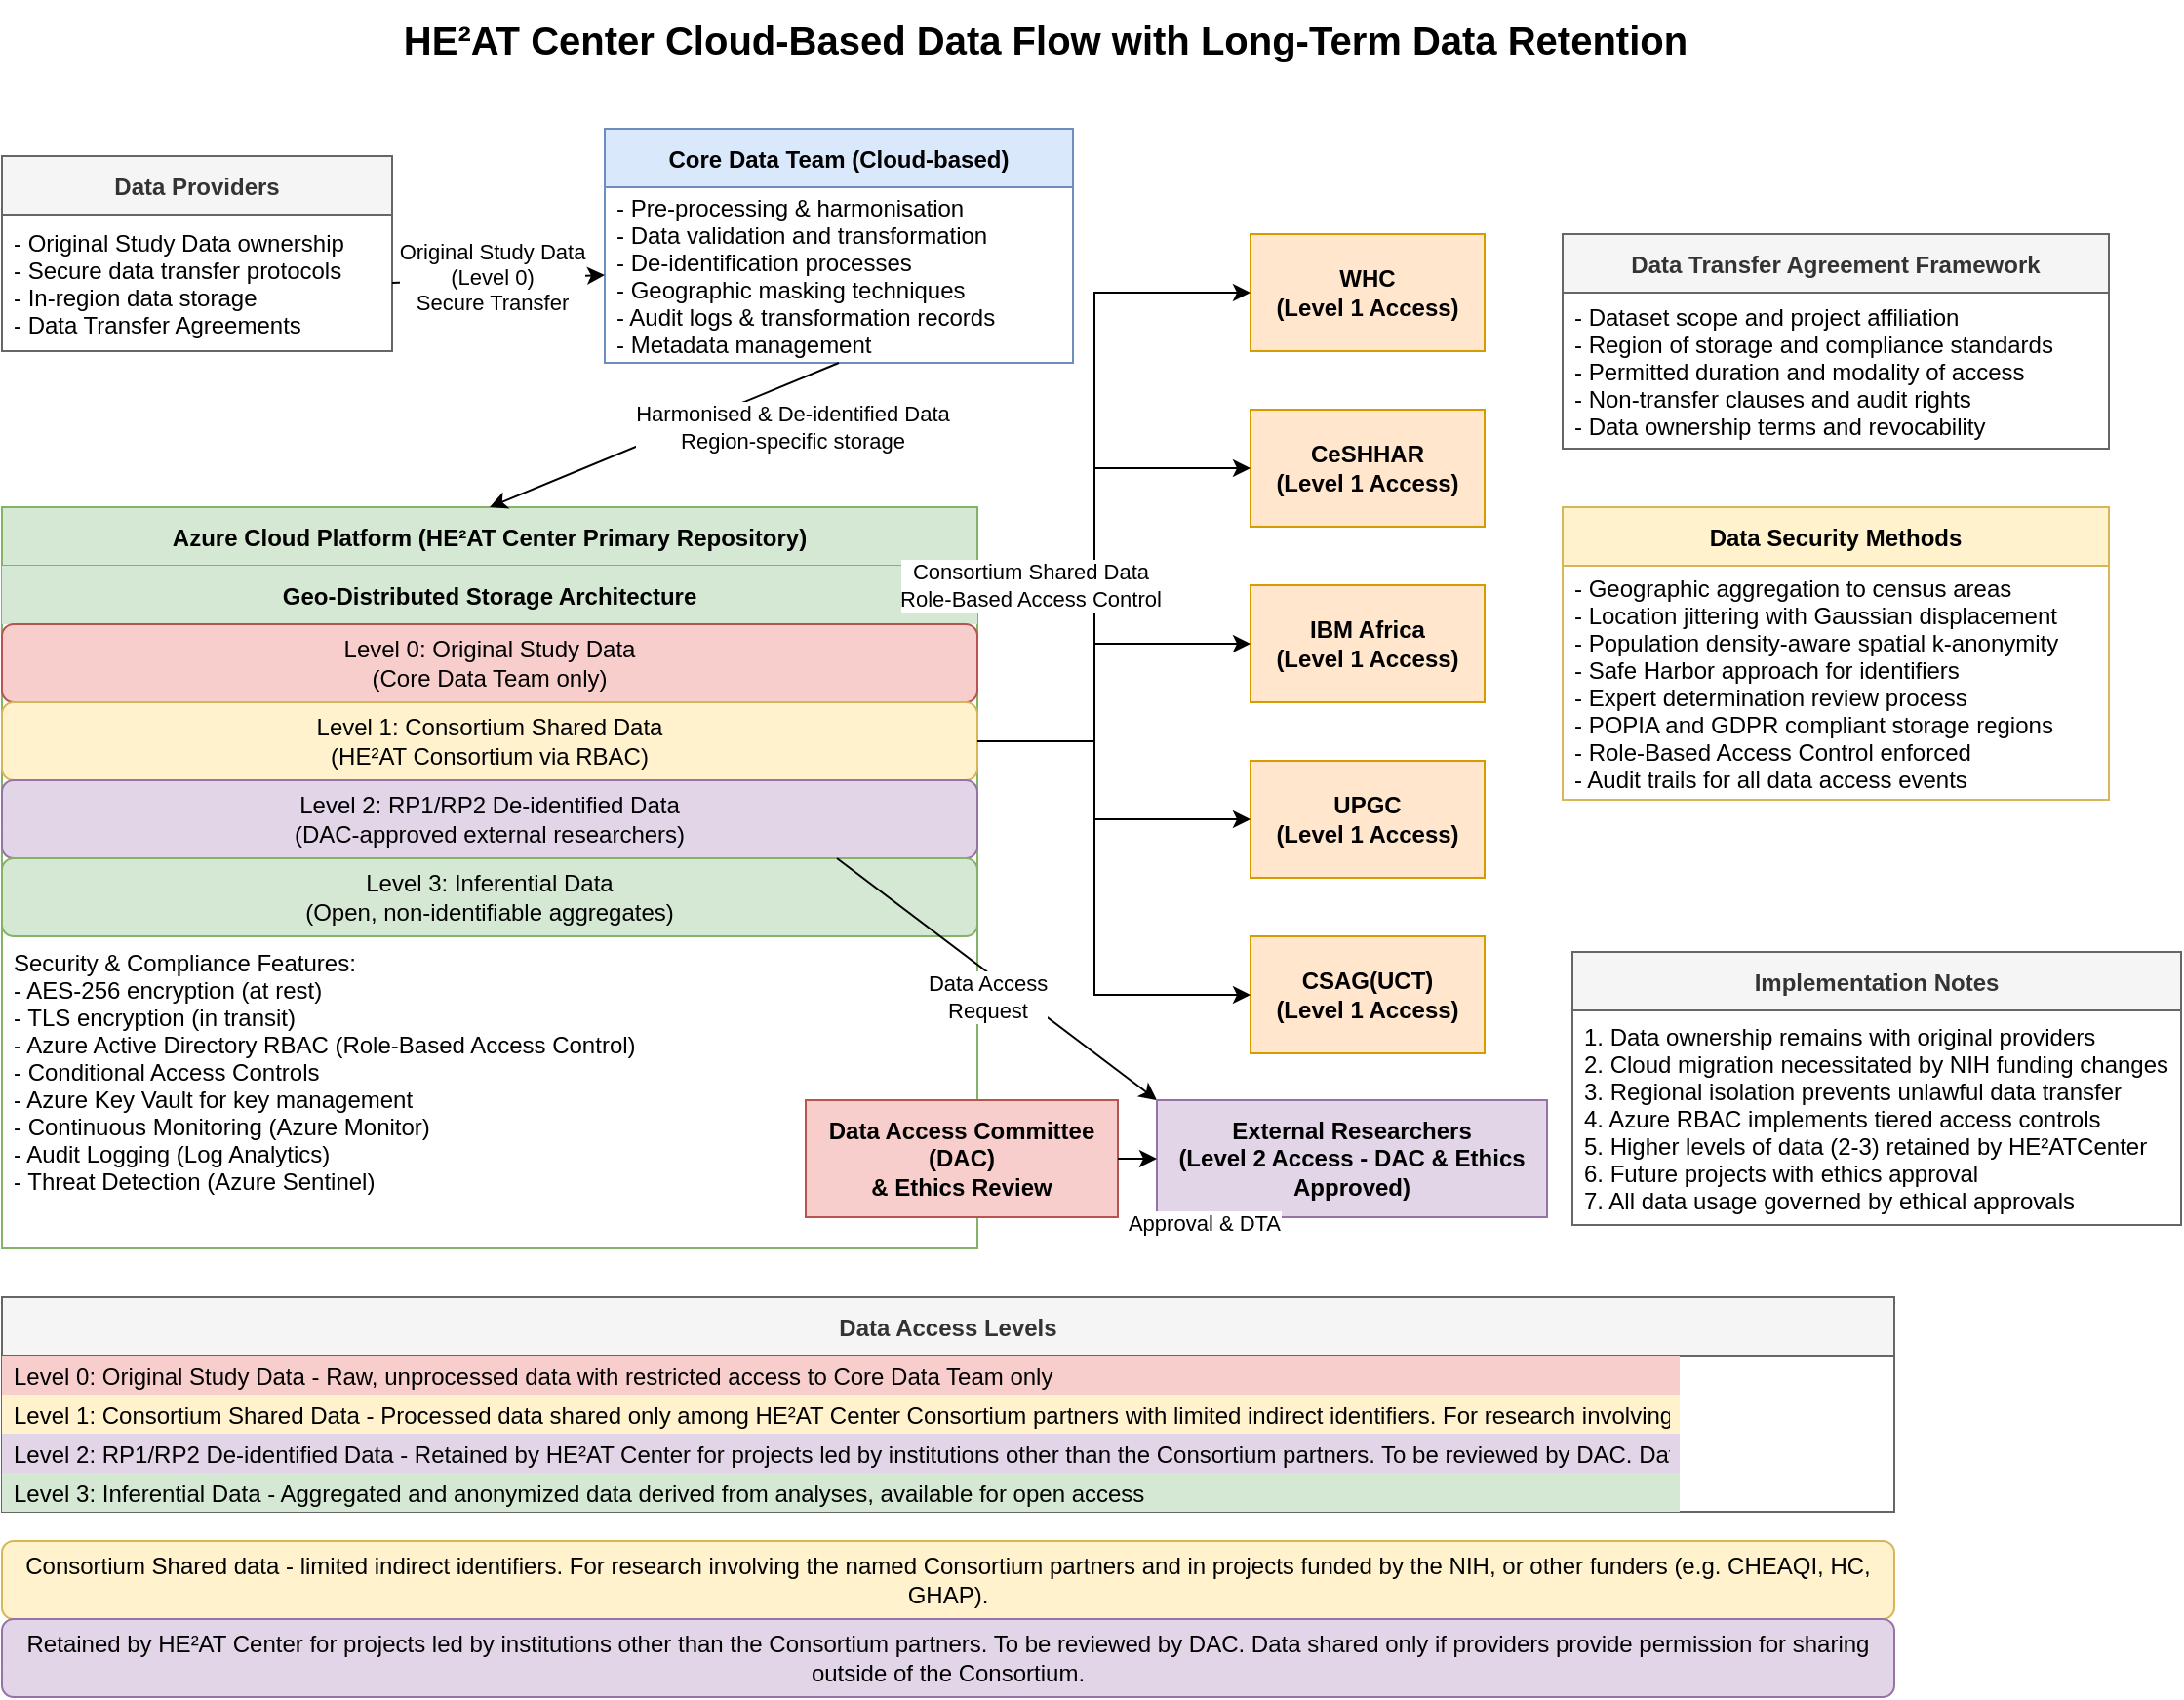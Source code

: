 <mxfile>
    <diagram id="heat_center_data_flow" name="HE²AT Center Cloud-Based Data Flow">
        <mxGraphModel dx="690" dy="832" grid="0" gridSize="10" guides="1" tooltips="1" connect="1" arrows="1" fold="1" page="1" pageScale="1" pageWidth="1169" pageHeight="827" background="#ffffff" math="0" shadow="0">
            <root>
                <mxCell id="0"/>
                <mxCell id="1" parent="0"/>
                <mxCell id="title" value="HE²AT Center Cloud-Based Data Flow with Long-Term Data Retention" style="text;html=1;strokeColor=none;fillColor=none;align=center;verticalAlign=middle;whiteSpace=wrap;rounded=0;fontSize=20;fontStyle=1;fontColor=#000000;" parent="1" vertex="1">
                    <mxGeometry x="100" y="20" width="950" height="40" as="geometry"/>
                </mxCell>
                <mxCell id="dataProviderSection" value="Data Providers" style="swimlane;fontStyle=1;childLayout=stackLayout;horizontal=1;startSize=30;horizontalStack=0;resizeParent=1;resizeParentMax=0;resizeLast=0;collapsible=1;marginBottom=0;fillColor=#f5f5f5;strokeColor=#666666;fontColor=#333333;" parent="1" vertex="1">
                    <mxGeometry x="40" y="100" width="200" height="100" as="geometry"/>
                </mxCell>
                <mxCell id="dataProviderInfo" value="- Original Study Data ownership&#10;- Secure data transfer protocols&#10;- In-region data storage&#10;- Data Transfer Agreements" style="text;strokeColor=none;fillColor=none;align=left;verticalAlign=middle;spacingLeft=4;spacingRight=4;overflow=hidden;points=[[0,0.5],[1,0.5]];portConstraint=eastwest;rotatable=0;fontColor=#000000;" parent="dataProviderSection" vertex="1">
                    <mxGeometry y="30" width="200" height="70" as="geometry"/>
                </mxCell>
                <mxCell id="coreDataTeamSection" value="Core Data Team (Cloud-based)" style="swimlane;fontStyle=1;childLayout=stackLayout;horizontal=1;startSize=30;horizontalStack=0;resizeParent=1;resizeParentMax=0;resizeLast=0;collapsible=1;marginBottom=0;fillColor=#dae8fc;strokeColor=#6c8ebf;fontColor=#000000;" parent="1" vertex="1">
                    <mxGeometry x="349" y="86" width="240" height="120" as="geometry"/>
                </mxCell>
                <mxCell id="coreDataTeamInfo" value="- Pre-processing &amp; harmonisation&#10;- Data validation and transformation&#10;- De-identification processes&#10;- Geographic masking techniques&#10;- Audit logs &amp; transformation records&#10;- Metadata management" style="text;strokeColor=none;fillColor=none;align=left;verticalAlign=middle;spacingLeft=4;spacingRight=4;overflow=hidden;points=[[0,0.5],[1,0.5]];portConstraint=eastwest;rotatable=0;fontColor=#000000;" parent="coreDataTeamSection" vertex="1">
                    <mxGeometry y="30" width="240" height="90" as="geometry"/>
                </mxCell>
                <mxCell id="azureCloudSection" value="Azure Cloud Platform (HE²AT Center Primary Repository)" style="swimlane;fontStyle=1;childLayout=stackLayout;horizontal=1;startSize=30;horizontalStack=0;resizeParent=1;resizeParentMax=0;resizeLast=0;collapsible=1;marginBottom=0;fillColor=#d5e8d4;strokeColor=#82b366;fontColor=#000000;" parent="1" vertex="1">
                    <mxGeometry x="40" y="280" width="500" height="380" as="geometry">
                        <mxRectangle x="40" y="280" width="360" height="30" as="alternateBounds"/>
                    </mxGeometry>
                </mxCell>
                <mxCell id="azureCloudHeader" value="Geo-Distributed Storage Architecture" style="text;strokeColor=none;fillColor=#d5e8d4;align=center;verticalAlign=middle;spacingLeft=4;spacingRight=4;overflow=hidden;points=[[0,0.5],[1,0.5]];portConstraint=eastwest;rotatable=0;fontStyle=1;fontColor=#000000;" parent="azureCloudSection" vertex="1">
                    <mxGeometry y="30" width="500" height="30" as="geometry"/>
                </mxCell>
                <mxCell id="levelZeroContainer" value="Level 0: Original Study Data&#10;(Core Data Team only)" style="rounded=1;whiteSpace=wrap;html=1;fillColor=#f8cecc;strokeColor=#b85450;align=center;fontColor=#000000;" parent="azureCloudSection" vertex="1">
                    <mxGeometry y="60" width="500" height="40" as="geometry"/>
                </mxCell>
                <mxCell id="levelOneContainer" value="Level 1: Consortium Shared Data&#10;(HE²AT Consortium via RBAC)" style="rounded=1;whiteSpace=wrap;html=1;fillColor=#fff2cc;strokeColor=#d6b656;align=center;fontColor=#000000;" parent="azureCloudSection" vertex="1">
                    <mxGeometry y="100" width="500" height="40" as="geometry"/>
                </mxCell>
                <mxCell id="level1ExpandedBar" value="Consortium Shared data - limited indirect identifiers. For research involving the named Consortium partners and in projects funded by the NIH, or other funders (e.g. CHEAQI, HC, GHAP)." style="rounded=1;whiteSpace=wrap;html=1;fillColor=#fff2cc;strokeColor=#d6b656;align=center;fontColor=#000000;" vertex="1" parent="1">
                    <mxGeometry x="40" y="810" width="970" height="40" as="geometry"/>
                </mxCell>
                <mxCell id="levelTwoContainer" value="Level 2: RP1/RP2 De-identified Data&#10;(DAC-approved external researchers)" style="rounded=1;whiteSpace=wrap;html=1;fillColor=#e1d5e7;strokeColor=#9673a6;align=center;fontColor=#000000;" parent="azureCloudSection" vertex="1">
                    <mxGeometry y="140" width="500" height="40" as="geometry"/>
                </mxCell>
                <mxCell id="levelTwoExpandedBar" value="Retained by HE²AT Center for projects led by institutions other than the Consortium partners. To be reviewed by DAC. Data shared only if providers provide permission for sharing outside of the Consortium." style="rounded=1;whiteSpace=wrap;html=1;fillColor=#e1d5e7;strokeColor=#9673a6;align=center;fontColor=#000000;" vertex="1" parent="1">
                    <mxGeometry x="40" y="850" width="970" height="40" as="geometry"/>
                </mxCell>
                <mxCell id="levelThreeContainer" value="Level 3: Inferential Data&#10;(Open, non-identifiable aggregates)" style="rounded=1;whiteSpace=wrap;html=1;fillColor=#d5e8d4;strokeColor=#82b366;align=center;fontColor=#000000;" parent="azureCloudSection" vertex="1">
                    <mxGeometry y="180" width="500" height="40" as="geometry"/>
                </mxCell>
                <mxCell id="azureToDacFlow" value="" style="endArrow=classic;html=1;rounded=0;strokeColor=#000000;entryX=0;entryY=0;entryDx=0;entryDy=0;" parent="azureCloudSection" target="externalNode" edge="1">
                    <mxGeometry width="50" height="50" relative="1" as="geometry">
                        <mxPoint x="428" y="180" as="sourcePoint"/>
                        <mxPoint x="430" y="303" as="targetPoint"/>
                    </mxGeometry>
                </mxCell>
                <mxCell id="azureToDacLabel" value="Data Access&#10;Request" style="edgeLabel;html=1;align=center;verticalAlign=middle;resizable=0;points=[];" parent="azureToDacFlow" vertex="1" connectable="0">
                    <mxGeometry x="-0.044" y="-1" relative="1" as="geometry">
                        <mxPoint x="-1" y="11" as="offset"/>
                    </mxGeometry>
                </mxCell>
                <mxCell id="azureSecurity" value="Security &amp; Compliance Features:&#10;- AES-256 encryption (at rest)&#10;- TLS encryption (in transit)&#10;- Azure Active Directory RBAC (Role-Based Access Control)&#10;- Conditional Access Controls&#10;- Azure Key Vault for key management&#10;- Continuous Monitoring (Azure Monitor)&#10;- Audit Logging (Log Analytics)&#10;- Threat Detection (Azure Sentinel)" style="text;strokeColor=none;fillColor=none;align=left;verticalAlign=top;spacingLeft=4;spacingRight=4;overflow=hidden;points=[[0,0.5],[1,0.5]];portConstraint=eastwest;rotatable=0;fontColor=#000000;" parent="azureCloudSection" vertex="1">
                    <mxGeometry y="220" width="500" height="160" as="geometry"/>
                </mxCell>
                <mxCell id="ceshharNode" value="CeSHHAR&#10;(Level 1 Access)" style="rounded=0;whiteSpace=wrap;html=1;fillColor=#ffe6cc;strokeColor=#d79b00;fontStyle=1;fontColor=#000000;" parent="1" vertex="1">
                    <mxGeometry x="680" y="230" width="120" height="60" as="geometry"/>
                </mxCell>
                <mxCell id="whcNode" value="WHC&#10;(Level 1 Access)" style="rounded=0;whiteSpace=wrap;html=1;fillColor=#ffe6cc;strokeColor=#d79b00;fontStyle=1;fontColor=#000000;" parent="1" vertex="1">
                    <mxGeometry x="680" y="140" width="120" height="60" as="geometry"/>
                </mxCell>
                <mxCell id="ibmNode" value="IBM Africa&#10;(Level 1 Access)" style="rounded=0;whiteSpace=wrap;html=1;fillColor=#ffe6cc;strokeColor=#d79b00;fontStyle=1;fontColor=#000000;" parent="1" vertex="1">
                    <mxGeometry x="680" y="320" width="120" height="60" as="geometry"/>
                </mxCell>
                <mxCell id="upgcNode" value="UPGC&#10;(Level 1 Access)" style="rounded=0;whiteSpace=wrap;html=1;fillColor=#ffe6cc;strokeColor=#d79b00;fontStyle=1;fontColor=#000000;" parent="1" vertex="1">
                    <mxGeometry x="680" y="410" width="120" height="60" as="geometry"/>
                </mxCell>
                <mxCell id="csagNode" value="CSAG(UCT)&#10;(Level 1 Access)" style="rounded=0;whiteSpace=wrap;html=1;fillColor=#ffe6cc;strokeColor=#d79b00;fontStyle=1;fontColor=#000000;" vertex="1" parent="1">
                    <mxGeometry x="680" y="500" width="120" height="60" as="geometry"/>
                </mxCell>
                <mxCell id="externalNode" value="External Researchers&#10;(Level 2 Access - DAC &amp;amp; Ethics Approved)" style="rounded=0;whiteSpace=wrap;html=1;fillColor=#e1d5e7;strokeColor=#9673a6;fontStyle=1;fontColor=#000000;" parent="1" vertex="1">
                    <mxGeometry x="632" y="584" width="200" height="60" as="geometry"/>
                </mxCell>
                <mxCell id="dacNode" value="Data Access Committee (DAC)&#10;&amp;amp; Ethics Review" style="rounded=0;whiteSpace=wrap;html=1;fillColor=#f8cecc;strokeColor=#b85450;fontStyle=1;fontColor=#000000;" parent="1" vertex="1">
                    <mxGeometry x="452" y="584" width="160" height="60" as="geometry"/>
                </mxCell>
                <mxCell id="dataSecuritySection" value="Data Security Methods" style="swimlane;fontStyle=1;childLayout=stackLayout;horizontal=1;startSize=30;horizontalStack=0;resizeParent=1;resizeParentMax=0;resizeLast=0;collapsible=1;marginBottom=0;fillColor=#fff2cc;strokeColor=#d6b656;fontColor=#000000;" parent="1" vertex="1">
                    <mxGeometry x="840" y="280" width="280" height="150" as="geometry"/>
                </mxCell>
                <mxCell id="deIdentificationInfo" value="- Geographic aggregation to census areas&#10;- Location jittering with Gaussian displacement&#10;- Population density-aware spatial k-anonymity&#10;- Safe Harbor approach for identifiers&#10;- Expert determination review process&#10;- POPIA and GDPR compliant storage regions&#10;- Role-Based Access Control enforced&#10;- Audit trails for all data access events" style="text;strokeColor=none;fillColor=none;align=left;verticalAlign=middle;spacingLeft=4;spacingRight=4;overflow=hidden;points=[[0,0.5],[1,0.5]];portConstraint=eastwest;rotatable=0;fontColor=#000000;" parent="dataSecuritySection" vertex="1">
                    <mxGeometry y="30" width="280" height="120" as="geometry"/>
                </mxCell>
                <mxCell id="dtaSection" value="Data Transfer Agreement Framework" style="swimlane;fontStyle=1;childLayout=stackLayout;horizontal=1;startSize=30;horizontalStack=0;resizeParent=1;resizeParentMax=0;resizeLast=0;collapsible=1;marginBottom=0;fillColor=#f5f5f5;strokeColor=#666666;fontColor=#333333;" parent="1" vertex="1">
                    <mxGeometry x="840" y="140" width="280" height="110" as="geometry"/>
                </mxCell>
                <mxCell id="dtaInfo" value="- Dataset scope and project affiliation&#10;- Region of storage and compliance standards&#10;- Permitted duration and modality of access&#10;- Non-transfer clauses and audit rights&#10;- Data ownership terms and revocability" style="text;strokeColor=none;fillColor=none;align=left;verticalAlign=middle;spacingLeft=4;spacingRight=4;overflow=hidden;points=[[0,0.5],[1,0.5]];portConstraint=eastwest;rotatable=0;fontColor=#000000;" parent="dtaSection" vertex="1">
                    <mxGeometry y="30" width="280" height="80" as="geometry"/>
                </mxCell>
                <mxCell id="dataProviderToCoreFlow" value="" style="endArrow=classic;html=1;rounded=0;exitX=1;exitY=0.5;exitDx=0;exitDy=0;entryX=0;entryY=0.5;entryDx=0;entryDy=0;" parent="1" source="dataProviderInfo" target="coreDataTeamInfo" edge="1">
                    <mxGeometry width="50" height="50" relative="1" as="geometry">
                        <mxPoint x="560" y="410" as="sourcePoint"/>
                        <mxPoint x="610" y="360" as="targetPoint"/>
                    </mxGeometry>
                </mxCell>
                <mxCell id="dataProviderToCoreLabel" value="Original Study Data&#10;(Level 0)&#10;Secure Transfer" style="edgeLabel;html=1;align=center;verticalAlign=middle;resizable=0;points=[];" parent="dataProviderToCoreFlow" vertex="1" connectable="0">
                    <mxGeometry x="-0.067" y="1" relative="1" as="geometry">
                        <mxPoint as="offset"/>
                    </mxGeometry>
                </mxCell>
                <mxCell id="coreToAzureFlow" value="" style="endArrow=classic;html=1;rounded=0;exitX=0.5;exitY=1;exitDx=0;exitDy=0;entryX=0.5;entryY=0;entryDx=0;entryDy=0;strokeColor=#000000;" parent="1" source="coreDataTeamSection" target="azureCloudSection" edge="1">
                    <mxGeometry width="50" height="50" relative="1" as="geometry">
                        <mxPoint x="560" y="410" as="sourcePoint"/>
                        <mxPoint x="610" y="360" as="targetPoint"/>
                    </mxGeometry>
                </mxCell>
                <mxCell id="coreToAzureLabel" value="Harmonised &amp; De-identified Data&#10;Region-specific storage" style="edgeLabel;html=1;align=center;verticalAlign=middle;resizable=0;points=[];" parent="coreToAzureFlow" vertex="1" connectable="0">
                    <mxGeometry x="-0.4" y="1" relative="1" as="geometry">
                        <mxPoint x="29" y="10" as="offset"/>
                    </mxGeometry>
                </mxCell>
                <mxCell id="azureToWhcFlow" value="" style="endArrow=classic;html=1;rounded=0;exitX=1;exitY=0.5;exitDx=0;exitDy=0;entryX=0;entryY=0.5;entryDx=0;entryDy=0;labelBorderColor=#000000;strokeColor=#000000;" parent="1" source="levelOneContainer" target="whcNode" edge="1">
                    <mxGeometry width="50" height="50" relative="1" as="geometry">
                        <mxPoint x="560" y="410" as="sourcePoint"/>
                        <mxPoint x="610" y="360" as="targetPoint"/>
                        <Array as="points">
                            <mxPoint x="600" y="400"/>
                            <mxPoint x="600" y="170"/>
                        </Array>
                    </mxGeometry>
                </mxCell>
                <mxCell id="azureToCeshharFlow" value="" style="endArrow=classic;html=1;rounded=0;exitX=1;exitY=0.5;exitDx=0;exitDy=0;entryX=0;entryY=0.5;entryDx=0;entryDy=0;labelBorderColor=#000000;strokeColor=#000000;" parent="1" source="levelOneContainer" target="ceshharNode" edge="1">
                    <mxGeometry width="50" height="50" relative="1" as="geometry">
                        <mxPoint x="560" y="410" as="sourcePoint"/>
                        <mxPoint x="610" y="360" as="targetPoint"/>
                        <Array as="points">
                            <mxPoint x="600" y="400"/>
                            <mxPoint x="600" y="260"/>
                        </Array>
                    </mxGeometry>
                </mxCell>
                <mxCell id="azureToIbmFlow" value="" style="endArrow=classic;html=1;rounded=0;exitX=1;exitY=0.5;exitDx=0;exitDy=0;entryX=0;entryY=0.5;entryDx=0;entryDy=0;labelBorderColor=#000000;strokeColor=#000000;" parent="1" source="levelOneContainer" target="ibmNode" edge="1">
                    <mxGeometry width="50" height="50" relative="1" as="geometry">
                        <mxPoint x="560" y="410" as="sourcePoint"/>
                        <mxPoint x="610" y="360" as="targetPoint"/>
                        <Array as="points">
                            <mxPoint x="600" y="400"/>
                            <mxPoint x="600" y="350"/>
                        </Array>
                    </mxGeometry>
                </mxCell>
                <mxCell id="azureToUpgcFlow" value="" style="endArrow=classic;html=1;rounded=0;exitX=1;exitY=0.5;exitDx=0;exitDy=0;entryX=0;entryY=0.5;entryDx=0;entryDy=0;labelBorderColor=#000000;strokeColor=#000000;" parent="1" source="levelOneContainer" target="upgcNode" edge="1">
                    <mxGeometry width="50" height="50" relative="1" as="geometry">
                        <mxPoint x="560" y="410" as="sourcePoint"/>
                        <mxPoint x="610" y="360" as="targetPoint"/>
                        <Array as="points">
                            <mxPoint x="600" y="400"/>
                            <mxPoint x="600" y="440"/>
                        </Array>
                    </mxGeometry>
                </mxCell>
                <mxCell id="azureToConsortiumLabel" value="Consortium Shared Data&#10;Role-Based Access Control" style="edgeLabel;html=1;align=center;verticalAlign=middle;resizable=0;points=[];" parent="azureToUpgcFlow" vertex="1" connectable="0">
                    <mxGeometry x="0.537" y="1" relative="1" as="geometry">
                        <mxPoint x="-72" y="-119" as="offset"/>
                    </mxGeometry>
                </mxCell>
                <mxCell id="azureToCsagFlow" value="" style="endArrow=classic;html=1;rounded=0;exitX=1;exitY=0.5;exitDx=0;exitDy=0;entryX=0;entryY=0.5;entryDx=0;entryDy=0;labelBorderColor=#000000;strokeColor=#000000;" edge="1" parent="1" source="levelOneContainer" target="csagNode">
                    <mxGeometry width="50" height="50" relative="1" as="geometry">
                        <mxPoint x="560" y="410" as="sourcePoint"/>
                        <mxPoint x="610" y="360" as="targetPoint"/>
                        <Array as="points">
                            <mxPoint x="600" y="400"/>
                            <mxPoint x="600" y="530"/>
                        </Array>
                    </mxGeometry>
                </mxCell>
                <mxCell id="dacToExternalFlow" value="" style="endArrow=classic;html=1;rounded=0;exitX=1;exitY=0.5;exitDx=0;exitDy=0;entryX=0;entryY=0.5;entryDx=0;entryDy=0;strokeColor=#000000;" parent="1" source="dacNode" target="externalNode" edge="1">
                    <mxGeometry width="50" height="50" relative="1" as="geometry">
                        <mxPoint x="560" y="410" as="sourcePoint"/>
                        <mxPoint x="610" y="360" as="targetPoint"/>
                    </mxGeometry>
                </mxCell>
                <mxCell id="dacToExternalLabel" value="Approval &amp; DTA" style="edgeLabel;html=1;align=center;verticalAlign=middle;resizable=0;points=[];" parent="dacToExternalFlow" vertex="1" connectable="0">
                    <mxGeometry x="-0.05" relative="1" as="geometry">
                        <mxPoint x="34" y="33" as="offset"/>
                    </mxGeometry>
                </mxCell>
                <mxCell id="legendSection" value="Data Access Levels" style="swimlane;fontStyle=1;childLayout=stackLayout;horizontal=1;startSize=30;horizontalStack=0;resizeParent=1;resizeParentMax=0;resizeLast=0;collapsible=1;marginBottom=0;fillColor=#f5f5f5;strokeColor=#666666;fontColor=#333333;" parent="1" vertex="1">
                    <mxGeometry x="40" y="685" width="970" height="110" as="geometry"/>
                </mxCell>
                <mxCell id="legend1" value="Level 0: Original Study Data - Raw, unprocessed data with restricted access to Core Data Team only" style="text;strokeColor=none;fillColor=#f8cecc;align=left;verticalAlign=middle;spacingLeft=4;spacingRight=4;overflow=hidden;points=[[0,0.5],[1,0.5]];portConstraint=eastwest;rotatable=0;fontColor=#000000;" parent="legendSection" vertex="1">
                    <mxGeometry y="30" width="860" height="20" as="geometry"/>
                </mxCell>
                <mxCell id="legend2" value="Level 1: Consortium Shared Data - Processed data shared only among HE²AT Center Consortium partners with limited indirect identifiers. For research involving the named Consortium partners and in projects funded by the NIH, or other funders (e.g. CHEAQI, HC, GHAP)." style="text;strokeColor=none;fillColor=#fff2cc;align=left;verticalAlign=middle;spacingLeft=4;spacingRight=4;overflow=hidden;points=[[0,0.5],[1,0.5]];portConstraint=eastwest;rotatable=0;fontColor=#000000;" parent="legendSection" vertex="1">
                    <mxGeometry y="50" width="860" height="20" as="geometry"/>
                </mxCell>
                <mxCell id="legend3" value="Level 2: RP1/RP2 De-identified Data - Retained by HE²AT Center for projects led by institutions other than the Consortium partners. To be reviewed by DAC. Data shared only if providers provide permission for sharing outside of the Consortium." style="text;strokeColor=none;fillColor=#e1d5e7;align=left;verticalAlign=middle;spacingLeft=4;spacingRight=4;overflow=hidden;points=[[0,0.5],[1,0.5]];portConstraint=eastwest;rotatable=0;fontColor=#000000;" parent="legendSection" vertex="1">
                    <mxGeometry y="70" width="860" height="20" as="geometry"/>
                </mxCell>
                <mxCell id="legend4" value="Level 3: Inferential Data - Aggregated and anonymized data derived from analyses, available for open access" style="text;strokeColor=none;fillColor=#d5e8d4;align=left;verticalAlign=middle;spacingLeft=4;spacingRight=4;overflow=hidden;points=[[0,0.5],[1,0.5]];portConstraint=eastwest;rotatable=0;fontColor=#000000;" parent="legendSection" vertex="1">
                    <mxGeometry y="90" width="860" height="20" as="geometry"/>
                </mxCell>
                <mxCell id="notesSection" value="Implementation Notes" style="swimlane;fontStyle=1;childLayout=stackLayout;horizontal=1;startSize=30;horizontalStack=0;resizeParent=1;resizeParentMax=0;resizeLast=0;collapsible=1;marginBottom=0;fillColor=#f5f5f5;strokeColor=#666666;fontColor=#333333;" parent="1" vertex="1">
                    <mxGeometry x="845" y="508" width="312" height="140" as="geometry"/>
                </mxCell>
                <mxCell id="notesList" value="1. Data ownership remains with original providers&#10;2. Cloud migration necessitated by NIH funding changes&#10;3. Regional isolation prevents unlawful data transfer&#10;4. Azure RBAC implements tiered access controls&#10;5. Higher levels of data (2-3) retained by HE²ATCenter&#10;6. Future projects with ethics approval&#10;7. All data usage governed by ethical approvals" style="text;strokeColor=none;fillColor=none;align=left;verticalAlign=middle;spacingLeft=4;spacingRight=4;overflow=hidden;points=[[0,0.5],[1,0.5]];portConstraint=eastwest;rotatable=0;fontColor=#000000;" parent="notesSection" vertex="1">
                    <mxGeometry y="30" width="312" height="110" as="geometry"/>
                </mxCell>
            </root>
        </mxGraphModel>
    </diagram>
</mxfile>